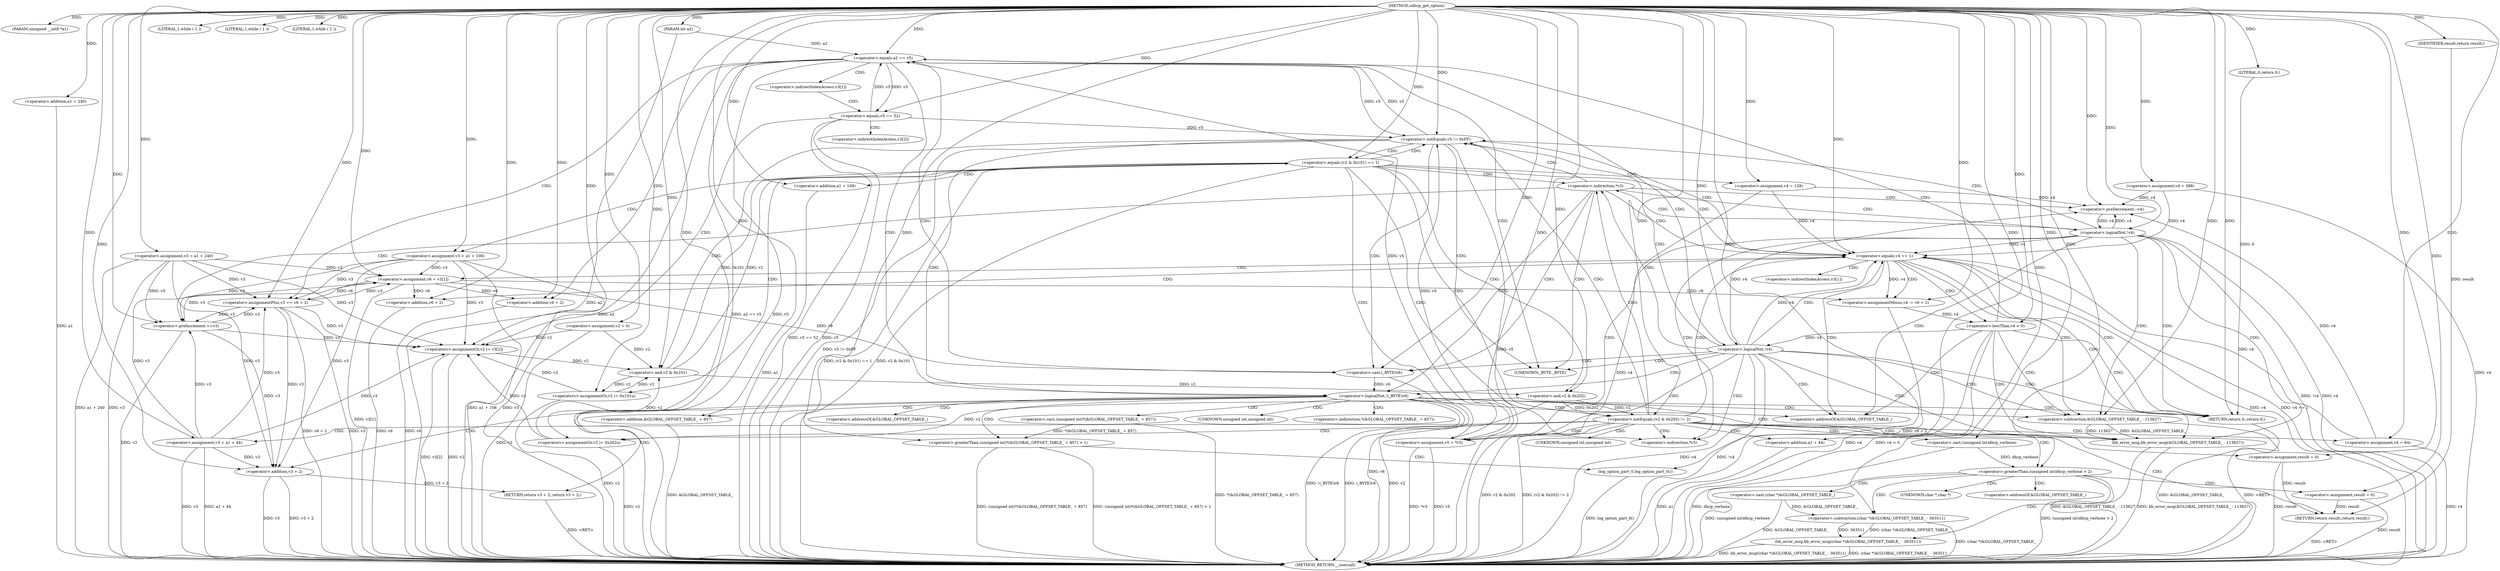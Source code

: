 digraph udhcp_get_option {  
"1000107" [label = "(METHOD,udhcp_get_option)" ]
"1000295" [label = "(METHOD_RETURN,__usercall)" ]
"1000108" [label = "(PARAM,unsigned __int8 *a1)" ]
"1000109" [label = "(PARAM,int a2)" ]
"1000117" [label = "(<operator>.assignment,v2 = 0)" ]
"1000120" [label = "(<operator>.assignment,v3 = a1 + 240)" ]
"1000122" [label = "(<operator>.addition,a1 + 240)" ]
"1000125" [label = "(<operator>.assignment,v4 = 388)" ]
"1000129" [label = "(LITERAL,1,while ( 1 ))" ]
"1000132" [label = "(LITERAL,1,while ( 1 ))" ]
"1000135" [label = "(LITERAL,1,while ( 1 ))" ]
"1000137" [label = "(<operator>.assignment,v5 = *v3)" ]
"1000145" [label = "(<operator>.preDecrement,--v4)" ]
"1000147" [label = "(<operator>.preIncrement,++v3)" ]
"1000150" [label = "(<operator>.logicalNot,!v4)" ]
"1000154" [label = "(<operator>.notEquals,v5 != 0xFF)" ]
"1000159" [label = "(<operator>.equals,(v2 & 0x101) == 1)" ]
"1000160" [label = "(<operator>.and,v2 & 0x101)" ]
"1000165" [label = "(<operators>.assignmentOr,v2 |= 0x101u)" ]
"1000168" [label = "(<operator>.assignment,v3 = a1 + 108)" ]
"1000170" [label = "(<operator>.addition,a1 + 108)" ]
"1000173" [label = "(<operator>.assignment,v4 = 128)" ]
"1000179" [label = "(<operator>.notEquals,(v2 & 0x202) != 2)" ]
"1000180" [label = "(<operator>.and,v2 & 0x202)" ]
"1000185" [label = "(<operator>.assignment,result = 0)" ]
"1000189" [label = "(<operator>.greaterThan,(unsigned int)dhcp_verbose > 2)" ]
"1000190" [label = "(<operator>.cast,(unsigned int)dhcp_verbose)" ]
"1000195" [label = "(bb_error_msg,bb_error_msg((char *)&GLOBAL_OFFSET_TABLE_ - 363511))" ]
"1000196" [label = "(<operator>.subtraction,(char *)&GLOBAL_OFFSET_TABLE_ - 363511)" ]
"1000197" [label = "(<operator>.cast,(char *)&GLOBAL_OFFSET_TABLE_)" ]
"1000202" [label = "(<operator>.assignment,result = 0)" ]
"1000205" [label = "(RETURN,return result;,return result;)" ]
"1000206" [label = "(IDENTIFIER,result,return result;)" ]
"1000207" [label = "(<operators>.assignmentOr,v2 |= 0x202u)" ]
"1000210" [label = "(<operator>.assignment,v3 = a1 + 44)" ]
"1000212" [label = "(<operator>.addition,a1 + 44)" ]
"1000215" [label = "(<operator>.assignment,v4 = 64)" ]
"1000219" [label = "(<operator>.equals,v4 == 1)" ]
"1000223" [label = "(<operator>.assignment,v6 = v3[1])" ]
"1000228" [label = "(<operator>.assignmentMinus,v4 -= v6 + 2)" ]
"1000230" [label = "(<operator>.addition,v6 + 2)" ]
"1000234" [label = "(<operator>.lessThan,v4 < 0)" ]
"1000239" [label = "(<operator>.equals,a2 == v5)" ]
"1000249" [label = "(<operator>.equals,v5 == 52)" ]
"1000252" [label = "(<operators>.assignmentOr,v2 |= v3[2])" ]
"1000257" [label = "(<operator>.assignmentPlus,v3 += v6 + 2)" ]
"1000259" [label = "(<operator>.addition,v6 + 2)" ]
"1000263" [label = "(<operator>.logicalNot,!v4)" ]
"1000267" [label = "(<operator>.logicalNot,!(_BYTE)v6)" ]
"1000268" [label = "(<operator>.cast,(_BYTE)v6)" ]
"1000273" [label = "(bb_error_msg,bb_error_msg(&GLOBAL_OFFSET_TABLE_ - 113627))" ]
"1000274" [label = "(<operator>.subtraction,&GLOBAL_OFFSET_TABLE_ - 113627)" ]
"1000278" [label = "(RETURN,return 0;,return 0;)" ]
"1000279" [label = "(LITERAL,0,return 0;)" ]
"1000281" [label = "(<operator>.greaterThan,(unsigned int)*(&GLOBAL_OFFSET_TABLE_ + 857) > 1)" ]
"1000282" [label = "(<operator>.cast,(unsigned int)*(&GLOBAL_OFFSET_TABLE_ + 857))" ]
"1000285" [label = "(<operator>.addition,&GLOBAL_OFFSET_TABLE_ + 857)" ]
"1000290" [label = "(log_option_part_0,log_option_part_0())" ]
"1000291" [label = "(RETURN,return v3 + 2;,return v3 + 2;)" ]
"1000292" [label = "(<operator>.addition,v3 + 2)" ]
"1000139" [label = "(<operator>.indirection,*v3)" ]
"1000142" [label = "(<operator>.indirection,*v3)" ]
"1000191" [label = "(UNKNOWN,unsigned int,unsigned int)" ]
"1000198" [label = "(UNKNOWN,char *,char *)" ]
"1000199" [label = "(<operator>.addressOf,&GLOBAL_OFFSET_TABLE_)" ]
"1000225" [label = "(<operator>.indirectIndexAccess,v3[1])" ]
"1000244" [label = "(<operator>.indirectIndexAccess,v3[1])" ]
"1000254" [label = "(<operator>.indirectIndexAccess,v3[2])" ]
"1000269" [label = "(UNKNOWN,_BYTE,_BYTE)" ]
"1000275" [label = "(<operator>.addressOf,&GLOBAL_OFFSET_TABLE_)" ]
"1000283" [label = "(UNKNOWN,unsigned int,unsigned int)" ]
"1000284" [label = "(<operator>.indirection,*(&GLOBAL_OFFSET_TABLE_ + 857))" ]
"1000286" [label = "(<operator>.addressOf,&GLOBAL_OFFSET_TABLE_)" ]
  "1000291" -> "1000295"  [ label = "DDG: <RET>"] 
  "1000205" -> "1000295"  [ label = "DDG: <RET>"] 
  "1000267" -> "1000295"  [ label = "DDG: !(_BYTE)v6"] 
  "1000173" -> "1000295"  [ label = "DDG: v4"] 
  "1000230" -> "1000295"  [ label = "DDG: v6"] 
  "1000210" -> "1000295"  [ label = "DDG: a1 + 44"] 
  "1000259" -> "1000295"  [ label = "DDG: v6"] 
  "1000180" -> "1000295"  [ label = "DDG: v2"] 
  "1000197" -> "1000295"  [ label = "DDG: &GLOBAL_OFFSET_TABLE_"] 
  "1000202" -> "1000295"  [ label = "DDG: result"] 
  "1000137" -> "1000295"  [ label = "DDG: *v3"] 
  "1000109" -> "1000295"  [ label = "DDG: a2"] 
  "1000189" -> "1000295"  [ label = "DDG: (unsigned int)dhcp_verbose > 2"] 
  "1000239" -> "1000295"  [ label = "DDG: a2 == v5"] 
  "1000165" -> "1000295"  [ label = "DDG: v2"] 
  "1000257" -> "1000295"  [ label = "DDG: v6 + 2"] 
  "1000117" -> "1000295"  [ label = "DDG: v2"] 
  "1000120" -> "1000295"  [ label = "DDG: a1 + 240"] 
  "1000257" -> "1000295"  [ label = "DDG: v3"] 
  "1000212" -> "1000295"  [ label = "DDG: a1"] 
  "1000228" -> "1000295"  [ label = "DDG: v6 + 2"] 
  "1000210" -> "1000295"  [ label = "DDG: v3"] 
  "1000290" -> "1000295"  [ label = "DDG: log_option_part_0()"] 
  "1000234" -> "1000295"  [ label = "DDG: v4 < 0"] 
  "1000120" -> "1000295"  [ label = "DDG: v3"] 
  "1000219" -> "1000295"  [ label = "DDG: v4"] 
  "1000273" -> "1000295"  [ label = "DDG: &GLOBAL_OFFSET_TABLE_ - 113627"] 
  "1000268" -> "1000295"  [ label = "DDG: v6"] 
  "1000239" -> "1000295"  [ label = "DDG: v5"] 
  "1000249" -> "1000295"  [ label = "DDG: v5"] 
  "1000267" -> "1000295"  [ label = "DDG: (_BYTE)v6"] 
  "1000292" -> "1000295"  [ label = "DDG: v3 + 2"] 
  "1000150" -> "1000295"  [ label = "DDG: !v4"] 
  "1000179" -> "1000295"  [ label = "DDG: v2 & 0x202"] 
  "1000147" -> "1000295"  [ label = "DDG: v3"] 
  "1000252" -> "1000295"  [ label = "DDG: v2"] 
  "1000154" -> "1000295"  [ label = "DDG: v5"] 
  "1000281" -> "1000295"  [ label = "DDG: (unsigned int)*(&GLOBAL_OFFSET_TABLE_ + 857)"] 
  "1000189" -> "1000295"  [ label = "DDG: (unsigned int)dhcp_verbose"] 
  "1000263" -> "1000295"  [ label = "DDG: !v4"] 
  "1000137" -> "1000295"  [ label = "DDG: v5"] 
  "1000292" -> "1000295"  [ label = "DDG: v3"] 
  "1000159" -> "1000295"  [ label = "DDG: (v2 & 0x101) == 1"] 
  "1000274" -> "1000295"  [ label = "DDG: &GLOBAL_OFFSET_TABLE_"] 
  "1000249" -> "1000295"  [ label = "DDG: v5 == 52"] 
  "1000168" -> "1000295"  [ label = "DDG: a1 + 108"] 
  "1000285" -> "1000295"  [ label = "DDG: &GLOBAL_OFFSET_TABLE_"] 
  "1000223" -> "1000295"  [ label = "DDG: v3[1]"] 
  "1000207" -> "1000295"  [ label = "DDG: v2"] 
  "1000170" -> "1000295"  [ label = "DDG: a1"] 
  "1000281" -> "1000295"  [ label = "DDG: (unsigned int)*(&GLOBAL_OFFSET_TABLE_ + 857) > 1"] 
  "1000125" -> "1000295"  [ label = "DDG: v4"] 
  "1000190" -> "1000295"  [ label = "DDG: dhcp_verbose"] 
  "1000273" -> "1000295"  [ label = "DDG: bb_error_msg(&GLOBAL_OFFSET_TABLE_ - 113627)"] 
  "1000179" -> "1000295"  [ label = "DDG: (v2 & 0x202) != 2"] 
  "1000195" -> "1000295"  [ label = "DDG: (char *)&GLOBAL_OFFSET_TABLE_ - 363511"] 
  "1000168" -> "1000295"  [ label = "DDG: v3"] 
  "1000263" -> "1000295"  [ label = "DDG: v4"] 
  "1000215" -> "1000295"  [ label = "DDG: v4"] 
  "1000282" -> "1000295"  [ label = "DDG: *(&GLOBAL_OFFSET_TABLE_ + 857)"] 
  "1000159" -> "1000295"  [ label = "DDG: v2 & 0x101"] 
  "1000252" -> "1000295"  [ label = "DDG: v3[2]"] 
  "1000195" -> "1000295"  [ label = "DDG: bb_error_msg((char *)&GLOBAL_OFFSET_TABLE_ - 363511)"] 
  "1000196" -> "1000295"  [ label = "DDG: (char *)&GLOBAL_OFFSET_TABLE_"] 
  "1000154" -> "1000295"  [ label = "DDG: v5 != 0xFF"] 
  "1000239" -> "1000295"  [ label = "DDG: a2"] 
  "1000122" -> "1000295"  [ label = "DDG: a1"] 
  "1000219" -> "1000295"  [ label = "DDG: v4 == 1"] 
  "1000150" -> "1000295"  [ label = "DDG: v4"] 
  "1000185" -> "1000295"  [ label = "DDG: result"] 
  "1000234" -> "1000295"  [ label = "DDG: v4"] 
  "1000278" -> "1000295"  [ label = "DDG: <RET>"] 
  "1000107" -> "1000108"  [ label = "DDG: "] 
  "1000107" -> "1000109"  [ label = "DDG: "] 
  "1000107" -> "1000117"  [ label = "DDG: "] 
  "1000107" -> "1000120"  [ label = "DDG: "] 
  "1000107" -> "1000122"  [ label = "DDG: "] 
  "1000107" -> "1000125"  [ label = "DDG: "] 
  "1000107" -> "1000129"  [ label = "DDG: "] 
  "1000107" -> "1000132"  [ label = "DDG: "] 
  "1000107" -> "1000135"  [ label = "DDG: "] 
  "1000107" -> "1000137"  [ label = "DDG: "] 
  "1000173" -> "1000145"  [ label = "DDG: v4"] 
  "1000125" -> "1000145"  [ label = "DDG: v4"] 
  "1000263" -> "1000145"  [ label = "DDG: v4"] 
  "1000215" -> "1000145"  [ label = "DDG: v4"] 
  "1000150" -> "1000145"  [ label = "DDG: v4"] 
  "1000107" -> "1000145"  [ label = "DDG: "] 
  "1000257" -> "1000147"  [ label = "DDG: v3"] 
  "1000210" -> "1000147"  [ label = "DDG: v3"] 
  "1000120" -> "1000147"  [ label = "DDG: v3"] 
  "1000168" -> "1000147"  [ label = "DDG: v3"] 
  "1000107" -> "1000147"  [ label = "DDG: "] 
  "1000145" -> "1000150"  [ label = "DDG: v4"] 
  "1000107" -> "1000150"  [ label = "DDG: "] 
  "1000137" -> "1000154"  [ label = "DDG: v5"] 
  "1000239" -> "1000154"  [ label = "DDG: v5"] 
  "1000249" -> "1000154"  [ label = "DDG: v5"] 
  "1000107" -> "1000154"  [ label = "DDG: "] 
  "1000160" -> "1000159"  [ label = "DDG: v2"] 
  "1000160" -> "1000159"  [ label = "DDG: 0x101"] 
  "1000165" -> "1000160"  [ label = "DDG: v2"] 
  "1000117" -> "1000160"  [ label = "DDG: v2"] 
  "1000252" -> "1000160"  [ label = "DDG: v2"] 
  "1000207" -> "1000160"  [ label = "DDG: v2"] 
  "1000107" -> "1000160"  [ label = "DDG: "] 
  "1000107" -> "1000159"  [ label = "DDG: "] 
  "1000107" -> "1000165"  [ label = "DDG: "] 
  "1000160" -> "1000165"  [ label = "DDG: v2"] 
  "1000107" -> "1000168"  [ label = "DDG: "] 
  "1000107" -> "1000170"  [ label = "DDG: "] 
  "1000107" -> "1000173"  [ label = "DDG: "] 
  "1000180" -> "1000179"  [ label = "DDG: v2"] 
  "1000180" -> "1000179"  [ label = "DDG: 0x202"] 
  "1000160" -> "1000180"  [ label = "DDG: v2"] 
  "1000107" -> "1000180"  [ label = "DDG: "] 
  "1000107" -> "1000179"  [ label = "DDG: "] 
  "1000107" -> "1000185"  [ label = "DDG: "] 
  "1000190" -> "1000189"  [ label = "DDG: dhcp_verbose"] 
  "1000107" -> "1000190"  [ label = "DDG: "] 
  "1000107" -> "1000189"  [ label = "DDG: "] 
  "1000196" -> "1000195"  [ label = "DDG: (char *)&GLOBAL_OFFSET_TABLE_"] 
  "1000196" -> "1000195"  [ label = "DDG: 363511"] 
  "1000197" -> "1000196"  [ label = "DDG: &GLOBAL_OFFSET_TABLE_"] 
  "1000107" -> "1000196"  [ label = "DDG: "] 
  "1000107" -> "1000202"  [ label = "DDG: "] 
  "1000206" -> "1000205"  [ label = "DDG: result"] 
  "1000202" -> "1000205"  [ label = "DDG: result"] 
  "1000185" -> "1000205"  [ label = "DDG: result"] 
  "1000107" -> "1000206"  [ label = "DDG: "] 
  "1000107" -> "1000207"  [ label = "DDG: "] 
  "1000180" -> "1000207"  [ label = "DDG: v2"] 
  "1000107" -> "1000210"  [ label = "DDG: "] 
  "1000107" -> "1000212"  [ label = "DDG: "] 
  "1000107" -> "1000215"  [ label = "DDG: "] 
  "1000173" -> "1000219"  [ label = "DDG: v4"] 
  "1000125" -> "1000219"  [ label = "DDG: v4"] 
  "1000263" -> "1000219"  [ label = "DDG: v4"] 
  "1000215" -> "1000219"  [ label = "DDG: v4"] 
  "1000150" -> "1000219"  [ label = "DDG: v4"] 
  "1000107" -> "1000219"  [ label = "DDG: "] 
  "1000257" -> "1000223"  [ label = "DDG: v3"] 
  "1000210" -> "1000223"  [ label = "DDG: v3"] 
  "1000120" -> "1000223"  [ label = "DDG: v3"] 
  "1000147" -> "1000223"  [ label = "DDG: v3"] 
  "1000168" -> "1000223"  [ label = "DDG: v3"] 
  "1000107" -> "1000223"  [ label = "DDG: "] 
  "1000223" -> "1000228"  [ label = "DDG: v6"] 
  "1000107" -> "1000228"  [ label = "DDG: "] 
  "1000219" -> "1000228"  [ label = "DDG: v4"] 
  "1000223" -> "1000230"  [ label = "DDG: v6"] 
  "1000107" -> "1000230"  [ label = "DDG: "] 
  "1000228" -> "1000234"  [ label = "DDG: v4"] 
  "1000107" -> "1000234"  [ label = "DDG: "] 
  "1000109" -> "1000239"  [ label = "DDG: a2"] 
  "1000107" -> "1000239"  [ label = "DDG: "] 
  "1000154" -> "1000239"  [ label = "DDG: v5"] 
  "1000137" -> "1000239"  [ label = "DDG: v5"] 
  "1000249" -> "1000239"  [ label = "DDG: v5"] 
  "1000239" -> "1000249"  [ label = "DDG: v5"] 
  "1000107" -> "1000249"  [ label = "DDG: "] 
  "1000257" -> "1000252"  [ label = "DDG: v3"] 
  "1000210" -> "1000252"  [ label = "DDG: v3"] 
  "1000120" -> "1000252"  [ label = "DDG: v3"] 
  "1000147" -> "1000252"  [ label = "DDG: v3"] 
  "1000168" -> "1000252"  [ label = "DDG: v3"] 
  "1000165" -> "1000252"  [ label = "DDG: v2"] 
  "1000117" -> "1000252"  [ label = "DDG: v2"] 
  "1000207" -> "1000252"  [ label = "DDG: v2"] 
  "1000107" -> "1000252"  [ label = "DDG: "] 
  "1000107" -> "1000257"  [ label = "DDG: "] 
  "1000223" -> "1000257"  [ label = "DDG: v6"] 
  "1000210" -> "1000257"  [ label = "DDG: v3"] 
  "1000120" -> "1000257"  [ label = "DDG: v3"] 
  "1000147" -> "1000257"  [ label = "DDG: v3"] 
  "1000168" -> "1000257"  [ label = "DDG: v3"] 
  "1000107" -> "1000259"  [ label = "DDG: "] 
  "1000223" -> "1000259"  [ label = "DDG: v6"] 
  "1000234" -> "1000263"  [ label = "DDG: v4"] 
  "1000107" -> "1000263"  [ label = "DDG: "] 
  "1000268" -> "1000267"  [ label = "DDG: v6"] 
  "1000107" -> "1000268"  [ label = "DDG: "] 
  "1000223" -> "1000268"  [ label = "DDG: v6"] 
  "1000274" -> "1000273"  [ label = "DDG: &GLOBAL_OFFSET_TABLE_"] 
  "1000274" -> "1000273"  [ label = "DDG: 113627"] 
  "1000107" -> "1000274"  [ label = "DDG: "] 
  "1000279" -> "1000278"  [ label = "DDG: 0"] 
  "1000107" -> "1000278"  [ label = "DDG: "] 
  "1000107" -> "1000279"  [ label = "DDG: "] 
  "1000282" -> "1000281"  [ label = "DDG: *(&GLOBAL_OFFSET_TABLE_ + 857)"] 
  "1000107" -> "1000285"  [ label = "DDG: "] 
  "1000107" -> "1000281"  [ label = "DDG: "] 
  "1000107" -> "1000290"  [ label = "DDG: "] 
  "1000292" -> "1000291"  [ label = "DDG: v3 + 2"] 
  "1000257" -> "1000292"  [ label = "DDG: v3"] 
  "1000210" -> "1000292"  [ label = "DDG: v3"] 
  "1000120" -> "1000292"  [ label = "DDG: v3"] 
  "1000147" -> "1000292"  [ label = "DDG: v3"] 
  "1000168" -> "1000292"  [ label = "DDG: v3"] 
  "1000107" -> "1000292"  [ label = "DDG: "] 
  "1000142" -> "1000150"  [ label = "CDG: "] 
  "1000142" -> "1000147"  [ label = "CDG: "] 
  "1000142" -> "1000145"  [ label = "CDG: "] 
  "1000142" -> "1000219"  [ label = "CDG: "] 
  "1000142" -> "1000269"  [ label = "CDG: "] 
  "1000142" -> "1000268"  [ label = "CDG: "] 
  "1000142" -> "1000267"  [ label = "CDG: "] 
  "1000142" -> "1000154"  [ label = "CDG: "] 
  "1000150" -> "1000278"  [ label = "CDG: "] 
  "1000150" -> "1000275"  [ label = "CDG: "] 
  "1000150" -> "1000274"  [ label = "CDG: "] 
  "1000150" -> "1000273"  [ label = "CDG: "] 
  "1000150" -> "1000142"  [ label = "CDG: "] 
  "1000150" -> "1000139"  [ label = "CDG: "] 
  "1000150" -> "1000137"  [ label = "CDG: "] 
  "1000150" -> "1000154"  [ label = "CDG: "] 
  "1000154" -> "1000160"  [ label = "CDG: "] 
  "1000154" -> "1000159"  [ label = "CDG: "] 
  "1000154" -> "1000219"  [ label = "CDG: "] 
  "1000154" -> "1000269"  [ label = "CDG: "] 
  "1000154" -> "1000268"  [ label = "CDG: "] 
  "1000154" -> "1000267"  [ label = "CDG: "] 
  "1000159" -> "1000173"  [ label = "CDG: "] 
  "1000159" -> "1000170"  [ label = "CDG: "] 
  "1000159" -> "1000168"  [ label = "CDG: "] 
  "1000159" -> "1000165"  [ label = "CDG: "] 
  "1000159" -> "1000180"  [ label = "CDG: "] 
  "1000159" -> "1000179"  [ label = "CDG: "] 
  "1000159" -> "1000219"  [ label = "CDG: "] 
  "1000159" -> "1000142"  [ label = "CDG: "] 
  "1000159" -> "1000139"  [ label = "CDG: "] 
  "1000159" -> "1000137"  [ label = "CDG: "] 
  "1000159" -> "1000154"  [ label = "CDG: "] 
  "1000179" -> "1000191"  [ label = "CDG: "] 
  "1000179" -> "1000190"  [ label = "CDG: "] 
  "1000179" -> "1000189"  [ label = "CDG: "] 
  "1000179" -> "1000185"  [ label = "CDG: "] 
  "1000179" -> "1000207"  [ label = "CDG: "] 
  "1000179" -> "1000205"  [ label = "CDG: "] 
  "1000179" -> "1000215"  [ label = "CDG: "] 
  "1000179" -> "1000212"  [ label = "CDG: "] 
  "1000179" -> "1000210"  [ label = "CDG: "] 
  "1000179" -> "1000219"  [ label = "CDG: "] 
  "1000179" -> "1000142"  [ label = "CDG: "] 
  "1000179" -> "1000139"  [ label = "CDG: "] 
  "1000179" -> "1000137"  [ label = "CDG: "] 
  "1000179" -> "1000154"  [ label = "CDG: "] 
  "1000189" -> "1000202"  [ label = "CDG: "] 
  "1000189" -> "1000199"  [ label = "CDG: "] 
  "1000189" -> "1000198"  [ label = "CDG: "] 
  "1000189" -> "1000197"  [ label = "CDG: "] 
  "1000189" -> "1000196"  [ label = "CDG: "] 
  "1000189" -> "1000195"  [ label = "CDG: "] 
  "1000219" -> "1000223"  [ label = "CDG: "] 
  "1000219" -> "1000234"  [ label = "CDG: "] 
  "1000219" -> "1000230"  [ label = "CDG: "] 
  "1000219" -> "1000228"  [ label = "CDG: "] 
  "1000219" -> "1000225"  [ label = "CDG: "] 
  "1000219" -> "1000278"  [ label = "CDG: "] 
  "1000219" -> "1000275"  [ label = "CDG: "] 
  "1000219" -> "1000274"  [ label = "CDG: "] 
  "1000219" -> "1000273"  [ label = "CDG: "] 
  "1000234" -> "1000239"  [ label = "CDG: "] 
  "1000234" -> "1000278"  [ label = "CDG: "] 
  "1000234" -> "1000275"  [ label = "CDG: "] 
  "1000234" -> "1000274"  [ label = "CDG: "] 
  "1000234" -> "1000273"  [ label = "CDG: "] 
  "1000239" -> "1000244"  [ label = "CDG: "] 
  "1000239" -> "1000269"  [ label = "CDG: "] 
  "1000239" -> "1000268"  [ label = "CDG: "] 
  "1000239" -> "1000267"  [ label = "CDG: "] 
  "1000239" -> "1000263"  [ label = "CDG: "] 
  "1000239" -> "1000259"  [ label = "CDG: "] 
  "1000239" -> "1000257"  [ label = "CDG: "] 
  "1000244" -> "1000249"  [ label = "CDG: "] 
  "1000249" -> "1000254"  [ label = "CDG: "] 
  "1000249" -> "1000252"  [ label = "CDG: "] 
  "1000263" -> "1000278"  [ label = "CDG: "] 
  "1000263" -> "1000275"  [ label = "CDG: "] 
  "1000263" -> "1000274"  [ label = "CDG: "] 
  "1000263" -> "1000273"  [ label = "CDG: "] 
  "1000263" -> "1000269"  [ label = "CDG: "] 
  "1000263" -> "1000268"  [ label = "CDG: "] 
  "1000263" -> "1000267"  [ label = "CDG: "] 
  "1000263" -> "1000219"  [ label = "CDG: "] 
  "1000263" -> "1000142"  [ label = "CDG: "] 
  "1000263" -> "1000139"  [ label = "CDG: "] 
  "1000263" -> "1000137"  [ label = "CDG: "] 
  "1000263" -> "1000154"  [ label = "CDG: "] 
  "1000267" -> "1000286"  [ label = "CDG: "] 
  "1000267" -> "1000285"  [ label = "CDG: "] 
  "1000267" -> "1000284"  [ label = "CDG: "] 
  "1000267" -> "1000283"  [ label = "CDG: "] 
  "1000267" -> "1000282"  [ label = "CDG: "] 
  "1000267" -> "1000281"  [ label = "CDG: "] 
  "1000267" -> "1000278"  [ label = "CDG: "] 
  "1000267" -> "1000275"  [ label = "CDG: "] 
  "1000267" -> "1000274"  [ label = "CDG: "] 
  "1000267" -> "1000273"  [ label = "CDG: "] 
  "1000267" -> "1000292"  [ label = "CDG: "] 
  "1000267" -> "1000291"  [ label = "CDG: "] 
  "1000281" -> "1000290"  [ label = "CDG: "] 
}
